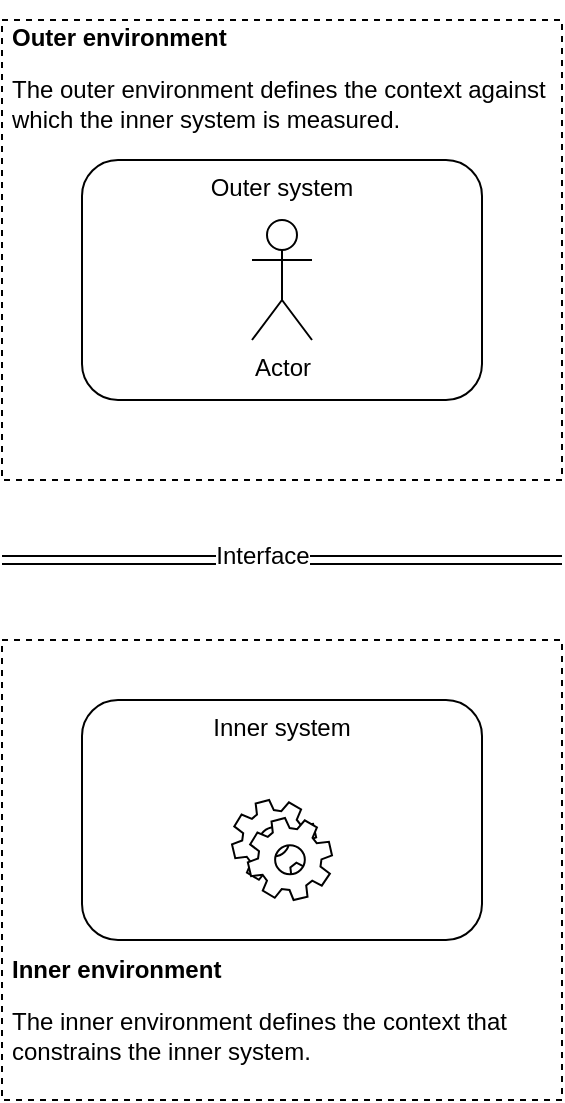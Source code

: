 <mxfile version="12.7.9" type="github">
  <diagram id="4b5ikOwdnAJwDEFCklGP" name="Page-1">
    <mxGraphModel dx="1550" dy="873" grid="1" gridSize="10" guides="1" tooltips="1" connect="1" arrows="1" fold="1" page="1" pageScale="1" pageWidth="1654" pageHeight="1169" math="0" shadow="0">
      <root>
        <mxCell id="0" />
        <mxCell id="1" parent="0" />
        <mxCell id="BkKjs3Nr1oIirZ9xtFA8-1" value="&lt;p&gt;&lt;b&gt;Inner environment&lt;/b&gt;&lt;br&gt;&lt;/p&gt;&lt;p&gt;The inner environment defines the context that constrains the inner system.&lt;br&gt;&lt;/p&gt;" style="text;html=1;strokeColor=#000000;fillColor=none;spacing=5;spacingTop=-20;whiteSpace=wrap;overflow=hidden;rounded=0;dashed=1;verticalAlign=bottom;" vertex="1" parent="1">
          <mxGeometry x="40" y="400" width="280" height="230" as="geometry" />
        </mxCell>
        <mxCell id="BkKjs3Nr1oIirZ9xtFA8-2" value="Outer system" style="rounded=1;whiteSpace=wrap;html=1;verticalAlign=top;" vertex="1" parent="1">
          <mxGeometry x="80" y="160" width="200" height="120" as="geometry" />
        </mxCell>
        <mxCell id="BkKjs3Nr1oIirZ9xtFA8-3" value="Actor" style="shape=umlActor;verticalLabelPosition=bottom;labelBackgroundColor=#ffffff;verticalAlign=top;html=1;outlineConnect=0;" vertex="1" parent="1">
          <mxGeometry x="165" y="190" width="30" height="60" as="geometry" />
        </mxCell>
        <mxCell id="BkKjs3Nr1oIirZ9xtFA8-4" value="&lt;p&gt;&lt;b&gt;Outer environment&lt;/b&gt;&lt;br&gt;&lt;/p&gt;&lt;p&gt;The outer environment defines the context against which the inner system is measured.&lt;br&gt;&lt;/p&gt;" style="text;html=1;strokeColor=#000000;fillColor=none;spacing=5;spacingTop=-20;whiteSpace=wrap;overflow=hidden;rounded=0;dashed=1;" vertex="1" parent="1">
          <mxGeometry x="40" y="90" width="280" height="230" as="geometry" />
        </mxCell>
        <mxCell id="BkKjs3Nr1oIirZ9xtFA8-5" value="Inner system" style="rounded=1;whiteSpace=wrap;html=1;verticalAlign=top;" vertex="1" parent="1">
          <mxGeometry x="80" y="430" width="200" height="120" as="geometry" />
        </mxCell>
        <mxCell id="BkKjs3Nr1oIirZ9xtFA8-6" value="" style="shape=link;html=1;" edge="1" parent="1">
          <mxGeometry width="50" height="50" relative="1" as="geometry">
            <mxPoint x="40" y="360" as="sourcePoint" />
            <mxPoint x="320" y="360" as="targetPoint" />
          </mxGeometry>
        </mxCell>
        <mxCell id="BkKjs3Nr1oIirZ9xtFA8-7" value="Interface" style="text;html=1;align=center;verticalAlign=middle;resizable=0;points=[];labelBackgroundColor=#ffffff;" vertex="1" connectable="0" parent="BkKjs3Nr1oIirZ9xtFA8-6">
          <mxGeometry x="-0.071" y="2" relative="1" as="geometry">
            <mxPoint as="offset" />
          </mxGeometry>
        </mxCell>
        <mxCell id="BkKjs3Nr1oIirZ9xtFA8-8" value="" style="shape=mxgraph.bpmn.service_task;html=1;outlineConnect=0;strokeColor=#000000;" vertex="1" parent="1">
          <mxGeometry x="155" y="480" width="50" height="50" as="geometry" />
        </mxCell>
      </root>
    </mxGraphModel>
  </diagram>
</mxfile>
